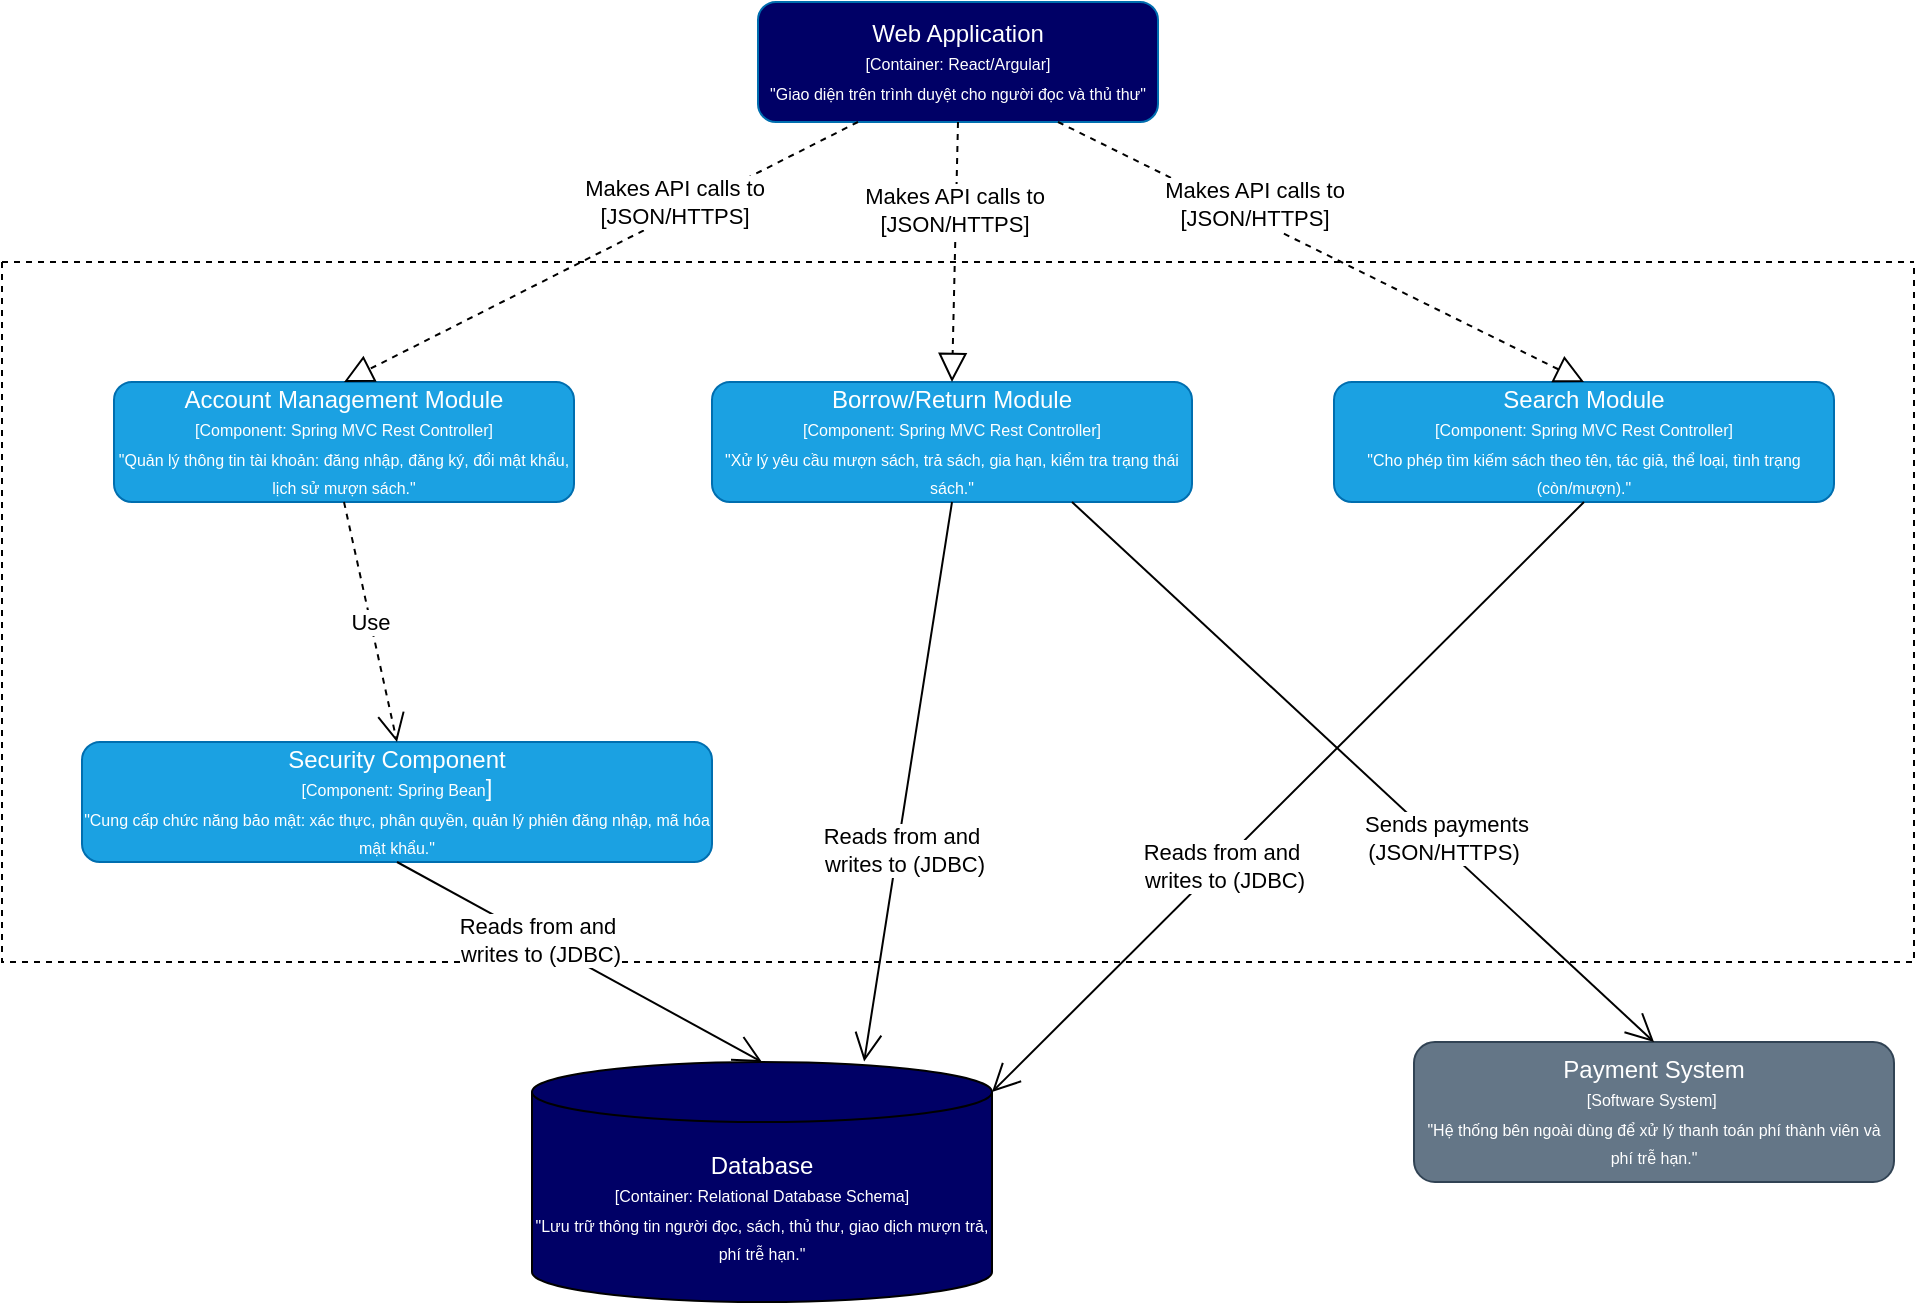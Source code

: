 <mxfile version="28.2.5">
  <diagram name="Page-1" id="b5b7bab2-c9e2-2cf4-8b2a-24fd1a2a6d21">
    <mxGraphModel grid="0" page="0" gridSize="10" guides="1" tooltips="1" connect="1" arrows="1" fold="1" pageScale="1" pageWidth="827" pageHeight="1169" background="none" math="0" shadow="0">
      <root>
        <mxCell id="0" />
        <mxCell id="1" parent="0" />
        <mxCell id="WxuDUXIUg6ZILzP7e0HZ-1" value="Web Application&lt;div&gt;&lt;font style=&quot;font-size: 8px;&quot;&gt;[Container: React/Argular]&lt;/font&gt;&lt;/div&gt;&lt;div&gt;&lt;font style=&quot;font-size: 8px;&quot;&gt;&quot;Giao diện trên trình duyệt cho người đọc và thủ thư&quot;&lt;/font&gt;&lt;/div&gt;" style="rounded=1;whiteSpace=wrap;html=1;fillColor=#000066;fontColor=#ffffff;strokeColor=#006EAF;" vertex="1" parent="1">
          <mxGeometry x="412" y="430" width="200" height="60" as="geometry" />
        </mxCell>
        <mxCell id="WxuDUXIUg6ZILzP7e0HZ-2" value="" style="swimlane;startSize=0;dashed=1;" vertex="1" parent="1">
          <mxGeometry x="34" y="560" width="956" height="350" as="geometry" />
        </mxCell>
        <mxCell id="WxuDUXIUg6ZILzP7e0HZ-3" value="Account Management Module&lt;div&gt;&lt;font style=&quot;font-size: 8px;&quot;&gt;[Component: Spring MVC Rest Controller]&lt;/font&gt;&lt;/div&gt;&lt;div&gt;&lt;font style=&quot;font-size: 8px;&quot;&gt;&quot;Quản lý thông tin tài khoản: đăng nhập, đăng ký, đổi mật khẩu, lịch sử mượn sách.&quot;&lt;/font&gt;&lt;/div&gt;" style="rounded=1;whiteSpace=wrap;html=1;fillColor=#1ba1e2;fontColor=#ffffff;strokeColor=#006EAF;" vertex="1" parent="WxuDUXIUg6ZILzP7e0HZ-2">
          <mxGeometry x="56" y="60" width="230" height="60" as="geometry" />
        </mxCell>
        <mxCell id="WxuDUXIUg6ZILzP7e0HZ-4" value="Security Component&lt;div&gt;&lt;font style=&quot;font-size: 8px;&quot;&gt;[Component: Spring Bean&lt;/font&gt;]&lt;/div&gt;&lt;div&gt;&lt;font style=&quot;font-size: 8px;&quot;&gt;&quot;Cung cấp chức năng bảo mật: xác thực, phân quyền, quản lý phiên đăng nhập, mã hóa mật khẩu.&quot;&lt;/font&gt;&lt;/div&gt;" style="rounded=1;whiteSpace=wrap;html=1;fillColor=#1ba1e2;fontColor=#ffffff;strokeColor=#006EAF;" vertex="1" parent="WxuDUXIUg6ZILzP7e0HZ-2">
          <mxGeometry x="40" y="240" width="315" height="60" as="geometry" />
        </mxCell>
        <mxCell id="WxuDUXIUg6ZILzP7e0HZ-5" value="Borrow/Return Module&lt;div&gt;&lt;font style=&quot;font-size: 8px;&quot;&gt;[Component: Spring MVC Rest Controller]&lt;/font&gt;&lt;/div&gt;&lt;div&gt;&lt;font style=&quot;font-size: 8px;&quot;&gt;&quot;Xử lý yêu cầu mượn sách, trả sách, gia hạn, kiểm tra trạng thái sách.&quot;&lt;/font&gt;&lt;/div&gt;" style="rounded=1;whiteSpace=wrap;html=1;fillColor=#1ba1e2;fontColor=#ffffff;strokeColor=#006EAF;" vertex="1" parent="WxuDUXIUg6ZILzP7e0HZ-2">
          <mxGeometry x="355" y="60" width="240" height="60" as="geometry" />
        </mxCell>
        <mxCell id="WxuDUXIUg6ZILzP7e0HZ-6" value="Search Module&lt;div&gt;&lt;font style=&quot;font-size: 8px;&quot;&gt;[Component: Spring MVC Rest Controller]&lt;/font&gt;&lt;/div&gt;&lt;div&gt;&lt;font style=&quot;font-size: 8px;&quot;&gt;&quot;Cho phép tìm kiếm sách theo tên, tác giả, thể loại, tình trạng (còn/mượn).&quot;&lt;/font&gt;&lt;/div&gt;" style="rounded=1;whiteSpace=wrap;html=1;fillColor=#1ba1e2;fontColor=#ffffff;strokeColor=#006EAF;" vertex="1" parent="WxuDUXIUg6ZILzP7e0HZ-2">
          <mxGeometry x="666" y="60" width="250" height="60" as="geometry" />
        </mxCell>
        <mxCell id="WxuDUXIUg6ZILzP7e0HZ-17" value="Use" style="endArrow=open;endSize=12;dashed=1;html=1;rounded=0;exitX=0.5;exitY=1;exitDx=0;exitDy=0;entryX=0.5;entryY=0;entryDx=0;entryDy=0;" edge="1" parent="WxuDUXIUg6ZILzP7e0HZ-2" source="WxuDUXIUg6ZILzP7e0HZ-3" target="WxuDUXIUg6ZILzP7e0HZ-4">
          <mxGeometry width="160" relative="1" as="geometry">
            <mxPoint x="346" y="140" as="sourcePoint" />
            <mxPoint x="506" y="140" as="targetPoint" />
          </mxGeometry>
        </mxCell>
        <mxCell id="WxuDUXIUg6ZILzP7e0HZ-7" value="&lt;font&gt;Payment System&lt;/font&gt;&lt;div&gt;&lt;font style=&quot;font-size: 8px;&quot;&gt;[Software System]&amp;nbsp;&lt;/font&gt;&lt;/div&gt;&lt;div&gt;&lt;font style=&quot;font-size: 8px;&quot;&gt;&quot;Hệ thống bên ngoài dùng để xử lý thanh toán phí thành viên và phí trễ hạn.&quot;&lt;/font&gt;&lt;/div&gt;" style="rounded=1;whiteSpace=wrap;html=1;fillColor=#647687;strokeColor=#314354;fontColor=#ffffff;" vertex="1" parent="1">
          <mxGeometry x="740" y="950" width="240" height="70" as="geometry" />
        </mxCell>
        <mxCell id="WxuDUXIUg6ZILzP7e0HZ-8" value="&lt;font style=&quot;color: rgb(255, 255, 255);&quot;&gt;Database&lt;/font&gt;&lt;div&gt;&lt;font style=&quot;font-size: 8px; color: rgb(255, 255, 255);&quot;&gt;[Container: Relational Database Schema]&lt;/font&gt;&lt;/div&gt;&lt;div&gt;&lt;font style=&quot;font-size: 8px; color: rgb(255, 255, 255);&quot;&gt;&quot;Lưu trữ thông tin người đọc, sách, thủ thư, giao dịch mượn trả, phí trễ hạn.&quot;&lt;/font&gt;&lt;/div&gt;" style="shape=cylinder3;whiteSpace=wrap;html=1;boundedLbl=1;backgroundOutline=1;size=15;fillColor=#000066;" vertex="1" parent="1">
          <mxGeometry x="299" y="960" width="230" height="120" as="geometry" />
        </mxCell>
        <mxCell id="WxuDUXIUg6ZILzP7e0HZ-11" value="" style="endArrow=block;dashed=1;endFill=0;endSize=12;html=1;rounded=0;exitX=0.25;exitY=1;exitDx=0;exitDy=0;entryX=0.5;entryY=0;entryDx=0;entryDy=0;" edge="1" parent="1" source="WxuDUXIUg6ZILzP7e0HZ-1" target="WxuDUXIUg6ZILzP7e0HZ-3">
          <mxGeometry width="160" relative="1" as="geometry">
            <mxPoint x="380" y="700" as="sourcePoint" />
            <mxPoint x="540" y="700" as="targetPoint" />
          </mxGeometry>
        </mxCell>
        <mxCell id="WxuDUXIUg6ZILzP7e0HZ-12" value="Makes API calls to&lt;div&gt;[JSON/HTTPS]&lt;/div&gt;" style="edgeLabel;html=1;align=center;verticalAlign=middle;resizable=0;points=[];" vertex="1" connectable="0" parent="WxuDUXIUg6ZILzP7e0HZ-11">
          <mxGeometry x="-0.151" y="5" relative="1" as="geometry">
            <mxPoint x="15" y="-20" as="offset" />
          </mxGeometry>
        </mxCell>
        <mxCell id="WxuDUXIUg6ZILzP7e0HZ-13" value="" style="endArrow=block;dashed=1;endFill=0;endSize=12;html=1;rounded=0;exitX=0.5;exitY=1;exitDx=0;exitDy=0;entryX=0.5;entryY=0;entryDx=0;entryDy=0;" edge="1" parent="1" source="WxuDUXIUg6ZILzP7e0HZ-1" target="WxuDUXIUg6ZILzP7e0HZ-5">
          <mxGeometry width="160" relative="1" as="geometry">
            <mxPoint x="380" y="700" as="sourcePoint" />
            <mxPoint x="540" y="700" as="targetPoint" />
          </mxGeometry>
        </mxCell>
        <mxCell id="WxuDUXIUg6ZILzP7e0HZ-14" value="Makes API calls to&lt;div&gt;[JSON/HTTPS]&lt;/div&gt;" style="edgeLabel;html=1;align=center;verticalAlign=middle;resizable=0;points=[];" vertex="1" connectable="0" parent="WxuDUXIUg6ZILzP7e0HZ-13">
          <mxGeometry x="-0.338" y="-1" relative="1" as="geometry">
            <mxPoint y="1" as="offset" />
          </mxGeometry>
        </mxCell>
        <mxCell id="WxuDUXIUg6ZILzP7e0HZ-15" value="" style="endArrow=block;dashed=1;endFill=0;endSize=12;html=1;rounded=0;exitX=0.75;exitY=1;exitDx=0;exitDy=0;entryX=0.5;entryY=0;entryDx=0;entryDy=0;" edge="1" parent="1" source="WxuDUXIUg6ZILzP7e0HZ-1" target="WxuDUXIUg6ZILzP7e0HZ-6">
          <mxGeometry width="160" relative="1" as="geometry">
            <mxPoint x="380" y="700" as="sourcePoint" />
            <mxPoint x="540" y="700" as="targetPoint" />
          </mxGeometry>
        </mxCell>
        <mxCell id="WxuDUXIUg6ZILzP7e0HZ-16" value="Makes API calls to&lt;div&gt;[JSON/HTTPS]&lt;/div&gt;" style="edgeLabel;html=1;align=center;verticalAlign=middle;resizable=0;points=[];" vertex="1" connectable="0" parent="WxuDUXIUg6ZILzP7e0HZ-15">
          <mxGeometry x="-0.416" y="-3" relative="1" as="geometry">
            <mxPoint x="22" as="offset" />
          </mxGeometry>
        </mxCell>
        <mxCell id="WxuDUXIUg6ZILzP7e0HZ-19" value="" style="endArrow=open;endFill=1;endSize=12;html=1;rounded=0;exitX=0.5;exitY=1;exitDx=0;exitDy=0;entryX=0.5;entryY=0;entryDx=0;entryDy=0;entryPerimeter=0;" edge="1" parent="1" source="WxuDUXIUg6ZILzP7e0HZ-4" target="WxuDUXIUg6ZILzP7e0HZ-8">
          <mxGeometry width="160" relative="1" as="geometry">
            <mxPoint x="380" y="900" as="sourcePoint" />
            <mxPoint x="540" y="900" as="targetPoint" />
          </mxGeometry>
        </mxCell>
        <mxCell id="WxuDUXIUg6ZILzP7e0HZ-20" value="Reads from and&amp;nbsp;&lt;div&gt;writes to (JDBC)&lt;/div&gt;" style="edgeLabel;html=1;align=center;verticalAlign=middle;resizable=0;points=[];" vertex="1" connectable="0" parent="WxuDUXIUg6ZILzP7e0HZ-19">
          <mxGeometry x="-0.221" relative="1" as="geometry">
            <mxPoint as="offset" />
          </mxGeometry>
        </mxCell>
        <mxCell id="WxuDUXIUg6ZILzP7e0HZ-21" value="" style="endArrow=open;endFill=1;endSize=12;html=1;rounded=0;exitX=0.5;exitY=1;exitDx=0;exitDy=0;entryX=0.722;entryY=-0.002;entryDx=0;entryDy=0;entryPerimeter=0;" edge="1" parent="1" source="WxuDUXIUg6ZILzP7e0HZ-5" target="WxuDUXIUg6ZILzP7e0HZ-8">
          <mxGeometry width="160" relative="1" as="geometry">
            <mxPoint x="380" y="900" as="sourcePoint" />
            <mxPoint x="540" y="900" as="targetPoint" />
          </mxGeometry>
        </mxCell>
        <mxCell id="WxuDUXIUg6ZILzP7e0HZ-23" value="Reads from and&amp;nbsp;&lt;div&gt;writes to (JDBC)&lt;/div&gt;" style="edgeLabel;html=1;align=center;verticalAlign=middle;resizable=0;points=[];" vertex="1" connectable="0" parent="WxuDUXIUg6ZILzP7e0HZ-21">
          <mxGeometry x="0.237" y="3" relative="1" as="geometry">
            <mxPoint as="offset" />
          </mxGeometry>
        </mxCell>
        <mxCell id="WxuDUXIUg6ZILzP7e0HZ-22" value="" style="endArrow=open;endFill=1;endSize=12;html=1;rounded=0;exitX=0.5;exitY=1;exitDx=0;exitDy=0;entryX=1;entryY=0;entryDx=0;entryDy=15;entryPerimeter=0;" edge="1" parent="1" source="WxuDUXIUg6ZILzP7e0HZ-6" target="WxuDUXIUg6ZILzP7e0HZ-8">
          <mxGeometry width="160" relative="1" as="geometry">
            <mxPoint x="380" y="900" as="sourcePoint" />
            <mxPoint x="540" y="900" as="targetPoint" />
          </mxGeometry>
        </mxCell>
        <mxCell id="WxuDUXIUg6ZILzP7e0HZ-24" value="Reads from and&amp;nbsp;&lt;div&gt;writes to (JDBC)&lt;/div&gt;" style="edgeLabel;html=1;align=center;verticalAlign=middle;resizable=0;points=[];" vertex="1" connectable="0" parent="WxuDUXIUg6ZILzP7e0HZ-22">
          <mxGeometry x="0.226" y="2" relative="1" as="geometry">
            <mxPoint as="offset" />
          </mxGeometry>
        </mxCell>
        <mxCell id="WxuDUXIUg6ZILzP7e0HZ-25" value="" style="endArrow=open;endFill=1;endSize=12;html=1;rounded=0;entryX=0.5;entryY=0;entryDx=0;entryDy=0;exitX=0.75;exitY=1;exitDx=0;exitDy=0;" edge="1" parent="1" source="WxuDUXIUg6ZILzP7e0HZ-5" target="WxuDUXIUg6ZILzP7e0HZ-7">
          <mxGeometry width="160" relative="1" as="geometry">
            <mxPoint x="380" y="900" as="sourcePoint" />
            <mxPoint x="540" y="900" as="targetPoint" />
          </mxGeometry>
        </mxCell>
        <mxCell id="WxuDUXIUg6ZILzP7e0HZ-27" value="Sends payments&lt;div&gt;(JSON/HTTPS)&amp;nbsp;&lt;/div&gt;" style="edgeLabel;html=1;align=center;verticalAlign=middle;resizable=0;points=[];" vertex="1" connectable="0" parent="WxuDUXIUg6ZILzP7e0HZ-25">
          <mxGeometry x="0.263" y="4" relative="1" as="geometry">
            <mxPoint as="offset" />
          </mxGeometry>
        </mxCell>
      </root>
    </mxGraphModel>
  </diagram>
</mxfile>
